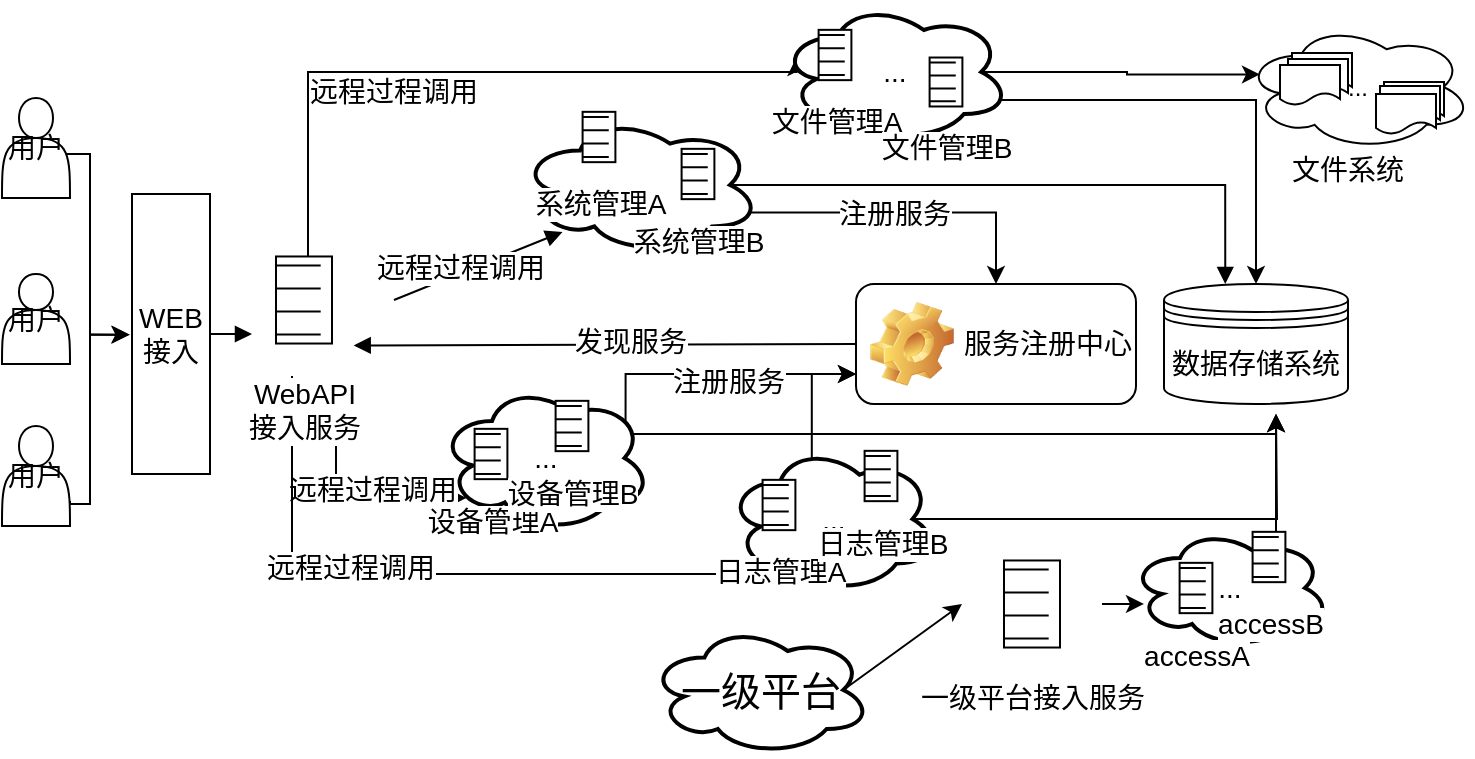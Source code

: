 <mxfile version="10.6.9" type="github"><diagram id="gdYfqTLnVevhLEQaB1-g" name="ÃÂÃÂÃÂÃÂÃÂÃÂÃÂÃÂ§ÃÂÃÂÃÂÃÂÃÂÃÂÃÂÃÂ¬ÃÂÃÂÃÂÃÂÃÂÃÂÃÂÃÂ¬ 1 ÃÂÃÂÃÂÃÂÃÂÃÂÃÂÃÂ©ÃÂÃÂÃÂÃÂÃÂÃÂÃÂÃÂ¡ÃÂÃÂÃÂÃÂÃÂÃÂÃÂÃÂµ"><mxGraphModel dx="1162" dy="618" grid="1" gridSize="10" guides="1" tooltips="1" connect="1" arrows="1" fold="1" page="1" pageScale="1" pageWidth="850" pageHeight="1100" math="0" shadow="0"><root><mxCell id="0"/><mxCell id="1" style="" parent="0"/><mxCell id="HIl72sXQK8lRFraErn7N-61" style="edgeStyle=orthogonalEdgeStyle;rounded=0;orthogonalLoop=1;jettySize=auto;html=1;exitX=0.4;exitY=0.1;exitDx=0;exitDy=0;exitPerimeter=0;entryX=0;entryY=0.75;entryDx=0;entryDy=0;fontSize=14;" parent="1" source="HIl72sXQK8lRFraErn7N-43" target="w7GBtz0kjyzqOILuYE1c-69" edge="1"><mxGeometry relative="1" as="geometry"/></mxCell><mxCell id="HIl72sXQK8lRFraErn7N-17" value="..." style="ellipse;shape=cloud;whiteSpace=wrap;html=1;" parent="1" vertex="1"><mxGeometry x="704" y="135" width="114" height="63" as="geometry"/></mxCell><mxCell id="kzhTqzgWOyBVwmpkPpJA-53" style="edgeStyle=orthogonalEdgeStyle;rounded=0;orthogonalLoop=1;jettySize=auto;html=1;exitX=0.9;exitY=0.5;exitDx=0;exitDy=0;exitPerimeter=0;fontSize=14;" parent="1" source="kzhTqzgWOyBVwmpkPpJA-4" edge="1"><mxGeometry relative="1" as="geometry"><Array as="points"><mxPoint x="114" y="200"/><mxPoint x="127" y="200"/><mxPoint x="127" y="290"/></Array><mxPoint x="147" y="290.333" as="targetPoint"/></mxGeometry></mxCell><mxCell id="kzhTqzgWOyBVwmpkPpJA-4" value="&lt;font style=&quot;font-size: 14px&quot;&gt;用户&lt;/font&gt;" style="shape=actor;whiteSpace=wrap;html=1;fontSize=14;" parent="1" vertex="1"><mxGeometry x="83" y="172" width="34" height="50" as="geometry"/></mxCell><mxCell id="w7GBtz0kjyzqOILuYE1c-117" style="edgeStyle=none;rounded=0;comic=0;orthogonalLoop=1;jettySize=auto;html=1;exitX=0.88;exitY=0.25;exitDx=0;exitDy=0;exitPerimeter=0;entryX=0.177;entryY=0.84;entryDx=0;entryDy=0;entryPerimeter=0;shadow=0;startArrow=none;startFill=0;endArrow=block;endFill=1;strokeColor=#000000;strokeWidth=1;fontSize=14;" parent="1" target="w7GBtz0kjyzqOILuYE1c-12" edge="1"><mxGeometry relative="1" as="geometry"><mxPoint x="279" y="273" as="sourcePoint"/></mxGeometry></mxCell><mxCell id="w7GBtz0kjyzqOILuYE1c-151" value="远程过程调用" style="text;html=1;resizable=0;points=[];align=center;verticalAlign=middle;labelBackgroundColor=#ffffff;fontSize=14;" parent="w7GBtz0kjyzqOILuYE1c-117" vertex="1" connectable="0"><mxGeometry x="-0.324" y="1" relative="1" as="geometry"><mxPoint x="5" y="-4" as="offset"/></mxGeometry></mxCell><mxCell id="HIl72sXQK8lRFraErn7N-65" style="edgeStyle=orthogonalEdgeStyle;rounded=0;orthogonalLoop=1;jettySize=auto;html=1;exitX=0.4;exitY=0.1;exitDx=0;exitDy=0;exitPerimeter=0;entryX=0.07;entryY=0.4;entryDx=0;entryDy=0;entryPerimeter=0;fontSize=14;" parent="1" target="w7GBtz0kjyzqOILuYE1c-25" edge="1"><mxGeometry relative="1" as="geometry"><Array as="points"><mxPoint x="236" y="159"/><mxPoint x="480" y="159"/></Array><mxPoint x="236" y="262" as="sourcePoint"/></mxGeometry></mxCell><mxCell id="HIl72sXQK8lRFraErn7N-67" style="edgeStyle=orthogonalEdgeStyle;rounded=0;orthogonalLoop=1;jettySize=auto;html=1;exitX=0.55;exitY=0.95;exitDx=0;exitDy=0;exitPerimeter=0;entryX=0.13;entryY=0.77;entryDx=0;entryDy=0;entryPerimeter=0;fontSize=14;" parent="1" target="w7GBtz0kjyzqOILuYE1c-15" edge="1"><mxGeometry relative="1" as="geometry"><mxPoint x="320" y="330" as="targetPoint"/><Array as="points"><mxPoint x="250" y="372"/></Array><mxPoint x="250" y="322" as="sourcePoint"/></mxGeometry></mxCell><mxCell id="HIl72sXQK8lRFraErn7N-72" value="&lt;span style=&quot;font-size: 14px;&quot;&gt;远程过程调用&lt;/span&gt;&lt;br style=&quot;font-size: 14px;&quot;&gt;" style="text;html=1;resizable=0;points=[];align=center;verticalAlign=middle;labelBackgroundColor=#ffffff;fontSize=14;" parent="HIl72sXQK8lRFraErn7N-67" vertex="1" connectable="0"><mxGeometry x="-0.2" y="18" relative="1" as="geometry"><mxPoint as="offset"/></mxGeometry></mxCell><mxCell id="HIl72sXQK8lRFraErn7N-71" style="edgeStyle=orthogonalEdgeStyle;rounded=0;orthogonalLoop=1;jettySize=auto;html=1;exitX=0.31;exitY=0.8;exitDx=0;exitDy=0;exitPerimeter=0;fontSize=14;" parent="1" target="HIl72sXQK8lRFraErn7N-44" edge="1"><mxGeometry relative="1" as="geometry"><Array as="points"><mxPoint x="228" y="410"/><mxPoint x="472" y="410"/></Array><mxPoint x="228" y="311" as="sourcePoint"/></mxGeometry></mxCell><mxCell id="HIl72sXQK8lRFraErn7N-73" value="&lt;span style=&quot;font-size: 14px;&quot;&gt;远程过程调用&lt;/span&gt;" style="text;html=1;resizable=0;points=[];align=center;verticalAlign=middle;labelBackgroundColor=#ffffff;fontSize=14;" parent="HIl72sXQK8lRFraErn7N-71" vertex="1" connectable="0"><mxGeometry x="-0.466" y="29" relative="1" as="geometry"><mxPoint as="offset"/></mxGeometry></mxCell><mxCell id="w7GBtz0kjyzqOILuYE1c-114" style="edgeStyle=none;rounded=0;comic=0;orthogonalLoop=1;jettySize=auto;html=1;exitX=1;exitY=0.5;exitDx=0;exitDy=0;shadow=0;startArrow=none;startFill=0;endArrow=block;endFill=1;strokeColor=#000000;strokeWidth=1;fontSize=14;" parent="1" source="kzhTqzgWOyBVwmpkPpJA-32" edge="1"><mxGeometry relative="1" as="geometry"><mxPoint x="208" y="290" as="targetPoint"/></mxGeometry></mxCell><mxCell id="kzhTqzgWOyBVwmpkPpJA-32" value="&lt;font style=&quot;font-size: 14px;&quot;&gt;WEB接入&lt;/font&gt;" style="rounded=0;whiteSpace=wrap;html=1;fontSize=14;" parent="1" vertex="1"><mxGeometry x="148" y="220" width="39" height="140" as="geometry"/></mxCell><mxCell id="kzhTqzgWOyBVwmpkPpJA-39" value="&lt;font style=&quot;font-size: 14px&quot;&gt;用户&lt;/font&gt;" style="shape=actor;whiteSpace=wrap;html=1;fontSize=14;" parent="1" vertex="1"><mxGeometry x="83" y="260" width="34" height="45" as="geometry"/></mxCell><mxCell id="kzhTqzgWOyBVwmpkPpJA-55" style="edgeStyle=orthogonalEdgeStyle;rounded=0;orthogonalLoop=1;jettySize=auto;html=1;exitX=1;exitY=0.75;exitDx=0;exitDy=0;entryX=0;entryY=0.5;entryDx=0;entryDy=0;fontSize=14;" parent="1" source="kzhTqzgWOyBVwmpkPpJA-40" edge="1"><mxGeometry relative="1" as="geometry"><Array as="points"><mxPoint x="127" y="375"/><mxPoint x="127" y="290"/></Array><mxPoint x="146.667" y="290.333" as="targetPoint"/></mxGeometry></mxCell><mxCell id="kzhTqzgWOyBVwmpkPpJA-40" value="&lt;font style=&quot;font-size: 14px&quot;&gt;用户&lt;/font&gt;" style="shape=actor;whiteSpace=wrap;html=1;fontSize=14;" parent="1" vertex="1"><mxGeometry x="83" y="336" width="34" height="50" as="geometry"/></mxCell><mxCell id="w7GBtz0kjyzqOILuYE1c-148" style="edgeStyle=orthogonalEdgeStyle;rounded=0;comic=0;orthogonalLoop=1;jettySize=auto;html=1;exitX=0.875;exitY=0.5;exitDx=0;exitDy=0;exitPerimeter=0;entryX=0.333;entryY=0;entryDx=0;entryDy=0;entryPerimeter=0;shadow=0;startArrow=none;startFill=0;endArrow=block;endFill=1;strokeColor=#000000;strokeWidth=1;fontSize=14;" parent="1" source="w7GBtz0kjyzqOILuYE1c-12" target="w7GBtz0kjyzqOILuYE1c-52" edge="1"><mxGeometry relative="1" as="geometry"/></mxCell><mxCell id="HIl72sXQK8lRFraErn7N-14" style="edgeStyle=orthogonalEdgeStyle;rounded=0;orthogonalLoop=1;jettySize=auto;html=1;exitX=0.96;exitY=0.7;exitDx=0;exitDy=0;exitPerimeter=0;fontSize=14;" parent="1" source="w7GBtz0kjyzqOILuYE1c-12" target="w7GBtz0kjyzqOILuYE1c-69" edge="1"><mxGeometry relative="1" as="geometry"/></mxCell><mxCell id="HIl72sXQK8lRFraErn7N-15" value="&lt;font style=&quot;font-size: 14px&quot;&gt;注册服务&lt;/font&gt;" style="text;html=1;resizable=0;points=[];align=center;verticalAlign=middle;labelBackgroundColor=#ffffff;fontSize=14;" parent="HIl72sXQK8lRFraErn7N-14" vertex="1" connectable="0"><mxGeometry x="0.215" y="2" relative="1" as="geometry"><mxPoint x="-24.5" y="2.5" as="offset"/></mxGeometry></mxCell><mxCell id="w7GBtz0kjyzqOILuYE1c-12" value="&lt;span style=&quot;font-size: 14px;&quot;&gt;...&lt;/span&gt;" style="ellipse;shape=cloud;strokeWidth=2;fontSize=14;whiteSpace=wrap;html=1;align=center;strokeColor=#000000;" parent="1" vertex="1"><mxGeometry x="342" y="181" width="120" height="69" as="geometry"/></mxCell><mxCell id="HIl72sXQK8lRFraErn7N-59" style="edgeStyle=orthogonalEdgeStyle;rounded=0;orthogonalLoop=1;jettySize=auto;html=1;exitX=0.88;exitY=0.25;exitDx=0;exitDy=0;exitPerimeter=0;entryX=0;entryY=0.75;entryDx=0;entryDy=0;fontSize=14;" parent="1" source="w7GBtz0kjyzqOILuYE1c-15" target="w7GBtz0kjyzqOILuYE1c-69" edge="1"><mxGeometry relative="1" as="geometry"><Array as="points"><mxPoint x="395" y="310"/></Array></mxGeometry></mxCell><mxCell id="HIl72sXQK8lRFraErn7N-64" value="&lt;span style=&quot;font-size: 14px;&quot;&gt;&lt;font style=&quot;font-size: 14px&quot;&gt;注册服务&lt;/font&gt;&lt;/span&gt;" style="text;html=1;resizable=0;points=[];align=center;verticalAlign=middle;labelBackgroundColor=#ffffff;fontSize=14;" parent="HIl72sXQK8lRFraErn7N-59" vertex="1" connectable="0"><mxGeometry x="0.468" y="-1" relative="1" as="geometry"><mxPoint x="-27.5" y="3" as="offset"/></mxGeometry></mxCell><mxCell id="HIl72sXQK8lRFraErn7N-63" style="edgeStyle=orthogonalEdgeStyle;rounded=0;orthogonalLoop=1;jettySize=auto;html=1;exitX=0.875;exitY=0.5;exitDx=0;exitDy=0;exitPerimeter=0;fontSize=14;" parent="1" source="w7GBtz0kjyzqOILuYE1c-15" edge="1"><mxGeometry relative="1" as="geometry"><mxPoint x="720" y="330" as="targetPoint"/><Array as="points"><mxPoint x="394" y="340"/><mxPoint x="720" y="340"/></Array></mxGeometry></mxCell><mxCell id="w7GBtz0kjyzqOILuYE1c-15" value="&lt;span style=&quot;font-size: 14px;&quot;&gt;...&lt;/span&gt;" style="ellipse;shape=cloud;strokeWidth=2;fontSize=14;whiteSpace=wrap;html=1;align=center;" parent="1" vertex="1"><mxGeometry x="301.5" y="315" width="106" height="74" as="geometry"/></mxCell><mxCell id="HIl72sXQK8lRFraErn7N-54" style="rounded=0;orthogonalLoop=1;jettySize=auto;html=1;exitX=0.875;exitY=0.5;exitDx=0;exitDy=0;exitPerimeter=0;entryX=0;entryY=0.5;entryDx=0;entryDy=0;fontSize=14;" parent="1" source="w7GBtz0kjyzqOILuYE1c-20" target="w7GBtz0kjyzqOILuYE1c-202" edge="1"><mxGeometry relative="1" as="geometry"><mxPoint x="238.5" y="451" as="targetPoint"/></mxGeometry></mxCell><mxCell id="w7GBtz0kjyzqOILuYE1c-20" value="&lt;font style=&quot;font-size: 20px&quot;&gt;一级平台&lt;/font&gt;" style="ellipse;shape=cloud;strokeWidth=2;fontSize=14;whiteSpace=wrap;html=1;align=center;" parent="1" vertex="1"><mxGeometry x="406.5" y="435.5" width="111" height="65" as="geometry"/></mxCell><mxCell id="HIl72sXQK8lRFraErn7N-47" style="edgeStyle=orthogonalEdgeStyle;rounded=0;orthogonalLoop=1;jettySize=auto;html=1;exitX=0.96;exitY=0.7;exitDx=0;exitDy=0;exitPerimeter=0;fontSize=14;" parent="1" source="w7GBtz0kjyzqOILuYE1c-25" target="w7GBtz0kjyzqOILuYE1c-52" edge="1"><mxGeometry relative="1" as="geometry"/></mxCell><mxCell id="HIl72sXQK8lRFraErn7N-50" style="edgeStyle=orthogonalEdgeStyle;rounded=0;orthogonalLoop=1;jettySize=auto;html=1;exitX=0.875;exitY=0.5;exitDx=0;exitDy=0;exitPerimeter=0;entryX=0.07;entryY=0.4;entryDx=0;entryDy=0;entryPerimeter=0;fontSize=14;" parent="1" source="w7GBtz0kjyzqOILuYE1c-25" target="HIl72sXQK8lRFraErn7N-17" edge="1"><mxGeometry relative="1" as="geometry"/></mxCell><mxCell id="w7GBtz0kjyzqOILuYE1c-25" value="..." style="ellipse;shape=cloud;strokeWidth=2;fontSize=14;whiteSpace=wrap;html=1;align=center;" parent="1" vertex="1"><mxGeometry x="472" y="124" width="115" height="70" as="geometry"/></mxCell><mxCell id="w7GBtz0kjyzqOILuYE1c-52" value="&lt;font style=&quot;font-size: 14px&quot;&gt;数据存储系统&lt;/font&gt;" style="shape=datastore;whiteSpace=wrap;html=1;fontSize=14;" parent="1" vertex="1"><mxGeometry x="664" y="265" width="92" height="60" as="geometry"/></mxCell><mxCell id="w7GBtz0kjyzqOILuYE1c-115" style="edgeStyle=none;rounded=0;comic=0;orthogonalLoop=1;jettySize=auto;html=1;exitX=0;exitY=0.5;exitDx=0;exitDy=0;entryX=0.855;entryY=0.855;entryDx=0;entryDy=0;entryPerimeter=0;shadow=0;startArrow=none;startFill=0;endArrow=block;endFill=1;strokeColor=#000000;strokeWidth=1;fontSize=14;" parent="1" source="w7GBtz0kjyzqOILuYE1c-69" edge="1" target="epCvUPDUcpbw5IUBVaNH-1"><mxGeometry relative="1" as="geometry"><mxPoint x="290" y="297" as="targetPoint"/></mxGeometry></mxCell><mxCell id="w7GBtz0kjyzqOILuYE1c-116" value="&lt;font style=&quot;font-size: 14px&quot;&gt;发现服务&lt;/font&gt;" style="text;html=1;resizable=0;points=[];align=center;verticalAlign=middle;labelBackgroundColor=#ffffff;fontSize=14;" parent="w7GBtz0kjyzqOILuYE1c-115" vertex="1" connectable="0"><mxGeometry x="-0.1" y="-2" relative="1" as="geometry"><mxPoint as="offset"/></mxGeometry></mxCell><mxCell id="w7GBtz0kjyzqOILuYE1c-69" value="&lt;span style=&quot;font-weight: 400&quot;&gt;服务注册中心&lt;/span&gt;" style="label;whiteSpace=wrap;html=1;image=img/clipart/Gear_128x128.png;strokeColor=#000000;strokeWidth=1;fillColor=#FFFFFF;fontSize=14;" parent="1" vertex="1"><mxGeometry x="510" y="265" width="140" height="60" as="geometry"/></mxCell><mxCell id="w7GBtz0kjyzqOILuYE1c-74" value="&lt;font style=&quot;font-size: 14px&quot;&gt;系统管理A&lt;/font&gt;" style="shape=mxgraph.bpmn.shape;html=1;verticalLabelPosition=bottom;labelBackgroundColor=#ffffff;verticalAlign=top;align=center;perimeter=rhombusPerimeter;outlineConnect=0;symbol=conditional;strokeColor=#000000;strokeWidth=1;fillColor=#FFFFFF;fontSize=14;" parent="1" vertex="1"><mxGeometry x="361" y="173" width="41" height="37" as="geometry"/></mxCell><mxCell id="w7GBtz0kjyzqOILuYE1c-75" value="&lt;font style=&quot;font-size: 14px&quot;&gt;系统管理B&lt;/font&gt;" style="shape=mxgraph.bpmn.shape;html=1;verticalLabelPosition=bottom;labelBackgroundColor=#ffffff;verticalAlign=top;align=center;perimeter=rhombusPerimeter;outlineConnect=0;symbol=conditional;strokeColor=#000000;strokeWidth=1;fillColor=#FFFFFF;fontSize=14;" parent="1" vertex="1"><mxGeometry x="410.5" y="191.5" width="41" height="37" as="geometry"/></mxCell><mxCell id="w7GBtz0kjyzqOILuYE1c-78" value="&lt;font style=&quot;font-size: 14px&quot;&gt;设备管理A&lt;/font&gt;" style="shape=mxgraph.bpmn.shape;html=1;verticalLabelPosition=bottom;labelBackgroundColor=#ffffff;verticalAlign=top;align=center;perimeter=rhombusPerimeter;outlineConnect=0;symbol=conditional;strokeColor=#000000;strokeWidth=1;fillColor=#FFFFFF;fontSize=14;" parent="1" vertex="1"><mxGeometry x="307" y="331.5" width="41" height="37" as="geometry"/></mxCell><mxCell id="w7GBtz0kjyzqOILuYE1c-79" value="&lt;font style=&quot;font-size: 14px&quot;&gt;设备管理B&lt;/font&gt;" style="shape=mxgraph.bpmn.shape;html=1;verticalLabelPosition=bottom;labelBackgroundColor=#ffffff;verticalAlign=top;align=center;perimeter=rhombusPerimeter;outlineConnect=0;symbol=conditional;strokeColor=#000000;strokeWidth=1;fillColor=#FFFFFF;fontSize=14;" parent="1" vertex="1"><mxGeometry x="347.5" y="317.5" width="41" height="37" as="geometry"/></mxCell><mxCell id="w7GBtz0kjyzqOILuYE1c-82" value="&lt;span style=&quot;font-size: 14px&quot;&gt;文件管理A&lt;/span&gt;" style="shape=mxgraph.bpmn.shape;html=1;verticalLabelPosition=bottom;labelBackgroundColor=#ffffff;verticalAlign=top;align=center;perimeter=rhombusPerimeter;outlineConnect=0;symbol=conditional;strokeColor=#000000;strokeWidth=1;fillColor=#FFFFFF;fontSize=14;" parent="1" vertex="1"><mxGeometry x="479" y="132" width="41" height="37" as="geometry"/></mxCell><mxCell id="w7GBtz0kjyzqOILuYE1c-83" value="&lt;font style=&quot;font-size: 14px&quot;&gt;文件管理B&lt;/font&gt;" style="shape=mxgraph.bpmn.shape;html=1;verticalLabelPosition=bottom;labelBackgroundColor=#ffffff;verticalAlign=top;align=center;perimeter=rhombusPerimeter;outlineConnect=0;symbol=conditional;strokeColor=#000000;strokeWidth=1;fillColor=#FFFFFF;fontSize=14;" parent="1" vertex="1"><mxGeometry x="534.5" y="146" width="41" height="36" as="geometry"/></mxCell><mxCell id="HIl72sXQK8lRFraErn7N-52" style="edgeStyle=orthogonalEdgeStyle;rounded=0;orthogonalLoop=1;jettySize=auto;html=1;exitX=0.88;exitY=0.25;exitDx=0;exitDy=0;exitPerimeter=0;fontSize=14;" parent="1" source="w7GBtz0kjyzqOILuYE1c-91" edge="1"><mxGeometry relative="1" as="geometry"><mxPoint x="720" y="330" as="targetPoint"/><Array as="points"><mxPoint x="720" y="402"/></Array></mxGeometry></mxCell><mxCell id="w7GBtz0kjyzqOILuYE1c-91" value="&lt;span&gt;...&lt;/span&gt;" style="ellipse;shape=cloud;strokeWidth=2;fontSize=14;whiteSpace=wrap;html=1;align=center;" parent="1" vertex="1"><mxGeometry x="647" y="387" width="100" height="60" as="geometry"/></mxCell><mxCell id="w7GBtz0kjyzqOILuYE1c-171" value="&lt;font style=&quot;font-size: 14px&quot;&gt;accessA&lt;/font&gt;" style="shape=mxgraph.bpmn.shape;html=1;verticalLabelPosition=bottom;labelBackgroundColor=#ffffff;verticalAlign=top;align=center;perimeter=rhombusPerimeter;outlineConnect=0;symbol=conditional;strokeColor=#000000;strokeWidth=1;fillColor=#FFFFFF;fontSize=14;" parent="1" vertex="1"><mxGeometry x="659.5" y="398.5" width="41" height="37" as="geometry"/></mxCell><mxCell id="w7GBtz0kjyzqOILuYE1c-172" value="&lt;font style=&quot;font-size: 14px&quot;&gt;accessB&lt;/font&gt;" style="shape=mxgraph.bpmn.shape;html=1;verticalLabelPosition=bottom;labelBackgroundColor=#ffffff;verticalAlign=top;align=center;perimeter=rhombusPerimeter;outlineConnect=0;symbol=conditional;strokeColor=#000000;strokeWidth=1;fillColor=#FFFFFF;fontSize=14;" parent="1" vertex="1"><mxGeometry x="696" y="383" width="41" height="37" as="geometry"/></mxCell><mxCell id="HIl72sXQK8lRFraErn7N-55" style="edgeStyle=none;rounded=0;orthogonalLoop=1;jettySize=auto;html=1;exitX=1;exitY=0.5;exitDx=0;exitDy=0;entryX=0.07;entryY=0.633;entryDx=0;entryDy=0;entryPerimeter=0;fontSize=14;" parent="1" source="w7GBtz0kjyzqOILuYE1c-202" target="w7GBtz0kjyzqOILuYE1c-91" edge="1"><mxGeometry relative="1" as="geometry"/></mxCell><mxCell id="w7GBtz0kjyzqOILuYE1c-202" value="一级平台接入服务" style="shape=mxgraph.bpmn.shape;html=1;verticalLabelPosition=bottom;labelBackgroundColor=#ffffff;verticalAlign=top;align=center;perimeter=rhombusPerimeter;outlineConnect=0;symbol=conditional;strokeColor=#000000;strokeWidth=1;fillColor=#FFFFFF;fontSize=14;" parent="1" vertex="1"><mxGeometry x="563" y="393" width="70" height="64" as="geometry"/></mxCell><mxCell id="HIl72sXQK8lRFraErn7N-19" value="" style="shape=document;whiteSpace=wrap;html=1;boundedLbl=1;" parent="1" vertex="1"><mxGeometry x="728" y="149.5" width="30" height="20" as="geometry"/></mxCell><mxCell id="HIl72sXQK8lRFraErn7N-22" value="" style="shape=document;whiteSpace=wrap;html=1;boundedLbl=1;" parent="1" vertex="1"><mxGeometry x="726" y="152.5" width="30" height="20" as="geometry"/></mxCell><mxCell id="HIl72sXQK8lRFraErn7N-23" value="" style="shape=document;whiteSpace=wrap;html=1;boundedLbl=1;" parent="1" vertex="1"><mxGeometry x="722" y="155.5" width="30" height="20" as="geometry"/></mxCell><mxCell id="HIl72sXQK8lRFraErn7N-24" value="" style="shape=document;whiteSpace=wrap;html=1;boundedLbl=1;" parent="1" vertex="1"><mxGeometry x="774" y="164" width="30" height="20" as="geometry"/></mxCell><mxCell id="HIl72sXQK8lRFraErn7N-25" value="" style="shape=document;whiteSpace=wrap;html=1;boundedLbl=1;" parent="1" vertex="1"><mxGeometry x="772" y="166" width="30" height="20" as="geometry"/></mxCell><mxCell id="HIl72sXQK8lRFraErn7N-26" value="" style="shape=document;whiteSpace=wrap;html=1;boundedLbl=1;" parent="1" vertex="1"><mxGeometry x="770" y="170" width="30" height="20" as="geometry"/></mxCell><mxCell id="HIl72sXQK8lRFraErn7N-33" value="&lt;font style=&quot;font-size: 14px&quot;&gt;文件系统&lt;/font&gt;" style="text;html=1;resizable=0;points=[];autosize=1;align=left;verticalAlign=top;spacingTop=-4;" parent="1" vertex="1"><mxGeometry x="726" y="197" width="70" height="20" as="geometry"/></mxCell><mxCell id="HIl72sXQK8lRFraErn7N-62" style="edgeStyle=orthogonalEdgeStyle;rounded=0;orthogonalLoop=1;jettySize=auto;html=1;exitX=0.875;exitY=0.5;exitDx=0;exitDy=0;exitPerimeter=0;fontSize=14;" parent="1" source="HIl72sXQK8lRFraErn7N-43" edge="1"><mxGeometry relative="1" as="geometry"><mxPoint x="720" y="330" as="targetPoint"/></mxGeometry></mxCell><mxCell id="HIl72sXQK8lRFraErn7N-43" value="&lt;span style=&quot;font-size: 14px;&quot;&gt;...&lt;/span&gt;" style="ellipse;shape=cloud;strokeWidth=2;fontSize=14;whiteSpace=wrap;html=1;align=center;" parent="1" vertex="1"><mxGeometry x="445.5" y="345.5" width="106" height="74" as="geometry"/></mxCell><mxCell id="HIl72sXQK8lRFraErn7N-44" value="&lt;font style=&quot;font-size: 14px&quot;&gt;日志管理A&lt;/font&gt;" style="shape=mxgraph.bpmn.shape;html=1;verticalLabelPosition=bottom;labelBackgroundColor=#ffffff;verticalAlign=top;align=center;perimeter=rhombusPerimeter;outlineConnect=0;symbol=conditional;strokeColor=#000000;strokeWidth=1;fillColor=#FFFFFF;fontSize=14;" parent="1" vertex="1"><mxGeometry x="451" y="357" width="41" height="37" as="geometry"/></mxCell><mxCell id="HIl72sXQK8lRFraErn7N-45" value="&lt;font style=&quot;font-size: 14px&quot;&gt;日志管理B&lt;/font&gt;" style="shape=mxgraph.bpmn.shape;html=1;verticalLabelPosition=bottom;labelBackgroundColor=#ffffff;verticalAlign=top;align=center;perimeter=rhombusPerimeter;outlineConnect=0;symbol=conditional;strokeColor=#000000;strokeWidth=1;fillColor=#FFFFFF;fontSize=14;" parent="1" vertex="1"><mxGeometry x="502" y="342.5" width="41" height="37" as="geometry"/></mxCell><mxCell id="epCvUPDUcpbw5IUBVaNH-1" value="WebAPI&lt;br&gt;接入服务" style="shape=mxgraph.bpmn.shape;html=1;verticalLabelPosition=bottom;labelBackgroundColor=#ffffff;verticalAlign=top;align=center;perimeter=rhombusPerimeter;outlineConnect=0;symbol=conditional;strokeColor=#000000;strokeWidth=1;fillColor=#FFFFFF;fontSize=14;" parent="1" vertex="1"><mxGeometry x="199" y="241" width="70" height="64" as="geometry"/></mxCell><mxCell id="Oo8oAJw4ZqQlzhQZ2eLq-2" value="&lt;span&gt;&lt;font style=&quot;font-size: 14px&quot;&gt;远程过程调用&lt;/font&gt;&lt;/span&gt;" style="text;html=1;resizable=0;points=[];autosize=1;align=left;verticalAlign=top;spacingTop=-4;" vertex="1" parent="1"><mxGeometry x="235" y="158" width="100" height="20" as="geometry"/></mxCell></root></mxGraphModel></diagram></mxfile>